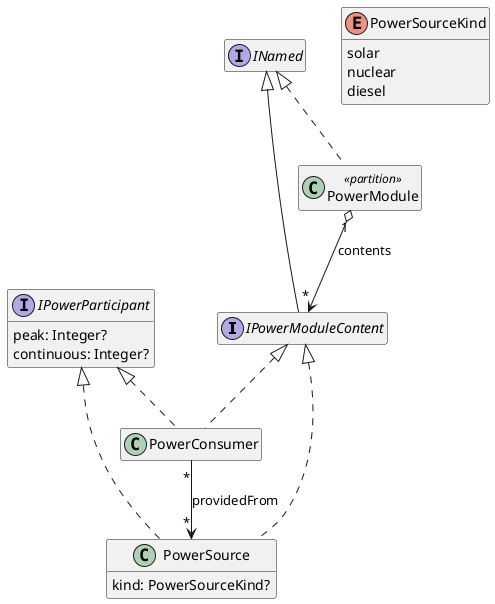 @startuml
hide empty members

' qualified name: "PowerBudget"


interface IPowerModuleContent extends INamed
interface IPowerParticipant {
  peak: Integer?
  continuous: Integer?
}

class PowerConsumer implements IPowerModuleContent, IPowerParticipant

class PowerModule <<partition>> implements INamed

class PowerSource implements IPowerModuleContent, IPowerParticipant {
  kind: PowerSourceKind?
}

enum PowerSourceKind {
  solar
  nuclear
  diesel
}



' relations:



PowerConsumer "*" --> "*" PowerSource: providedFrom
PowerModule "1" o--> "*" IPowerModuleContent: contents



@enduml

